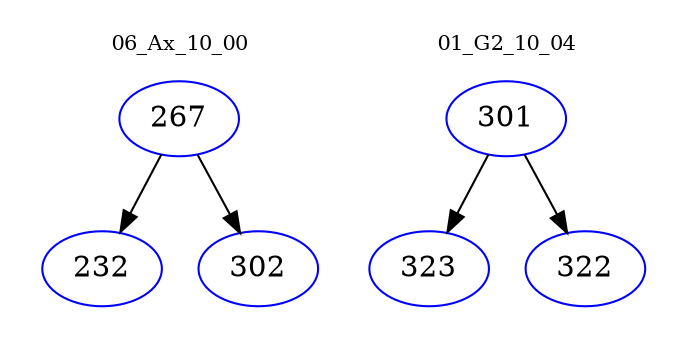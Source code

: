 digraph{
subgraph cluster_0 {
color = white
label = "06_Ax_10_00";
fontsize=10;
T0_267 [label="267", color="blue"]
T0_267 -> T0_232 [color="black"]
T0_232 [label="232", color="blue"]
T0_267 -> T0_302 [color="black"]
T0_302 [label="302", color="blue"]
}
subgraph cluster_1 {
color = white
label = "01_G2_10_04";
fontsize=10;
T1_301 [label="301", color="blue"]
T1_301 -> T1_323 [color="black"]
T1_323 [label="323", color="blue"]
T1_301 -> T1_322 [color="black"]
T1_322 [label="322", color="blue"]
}
}
